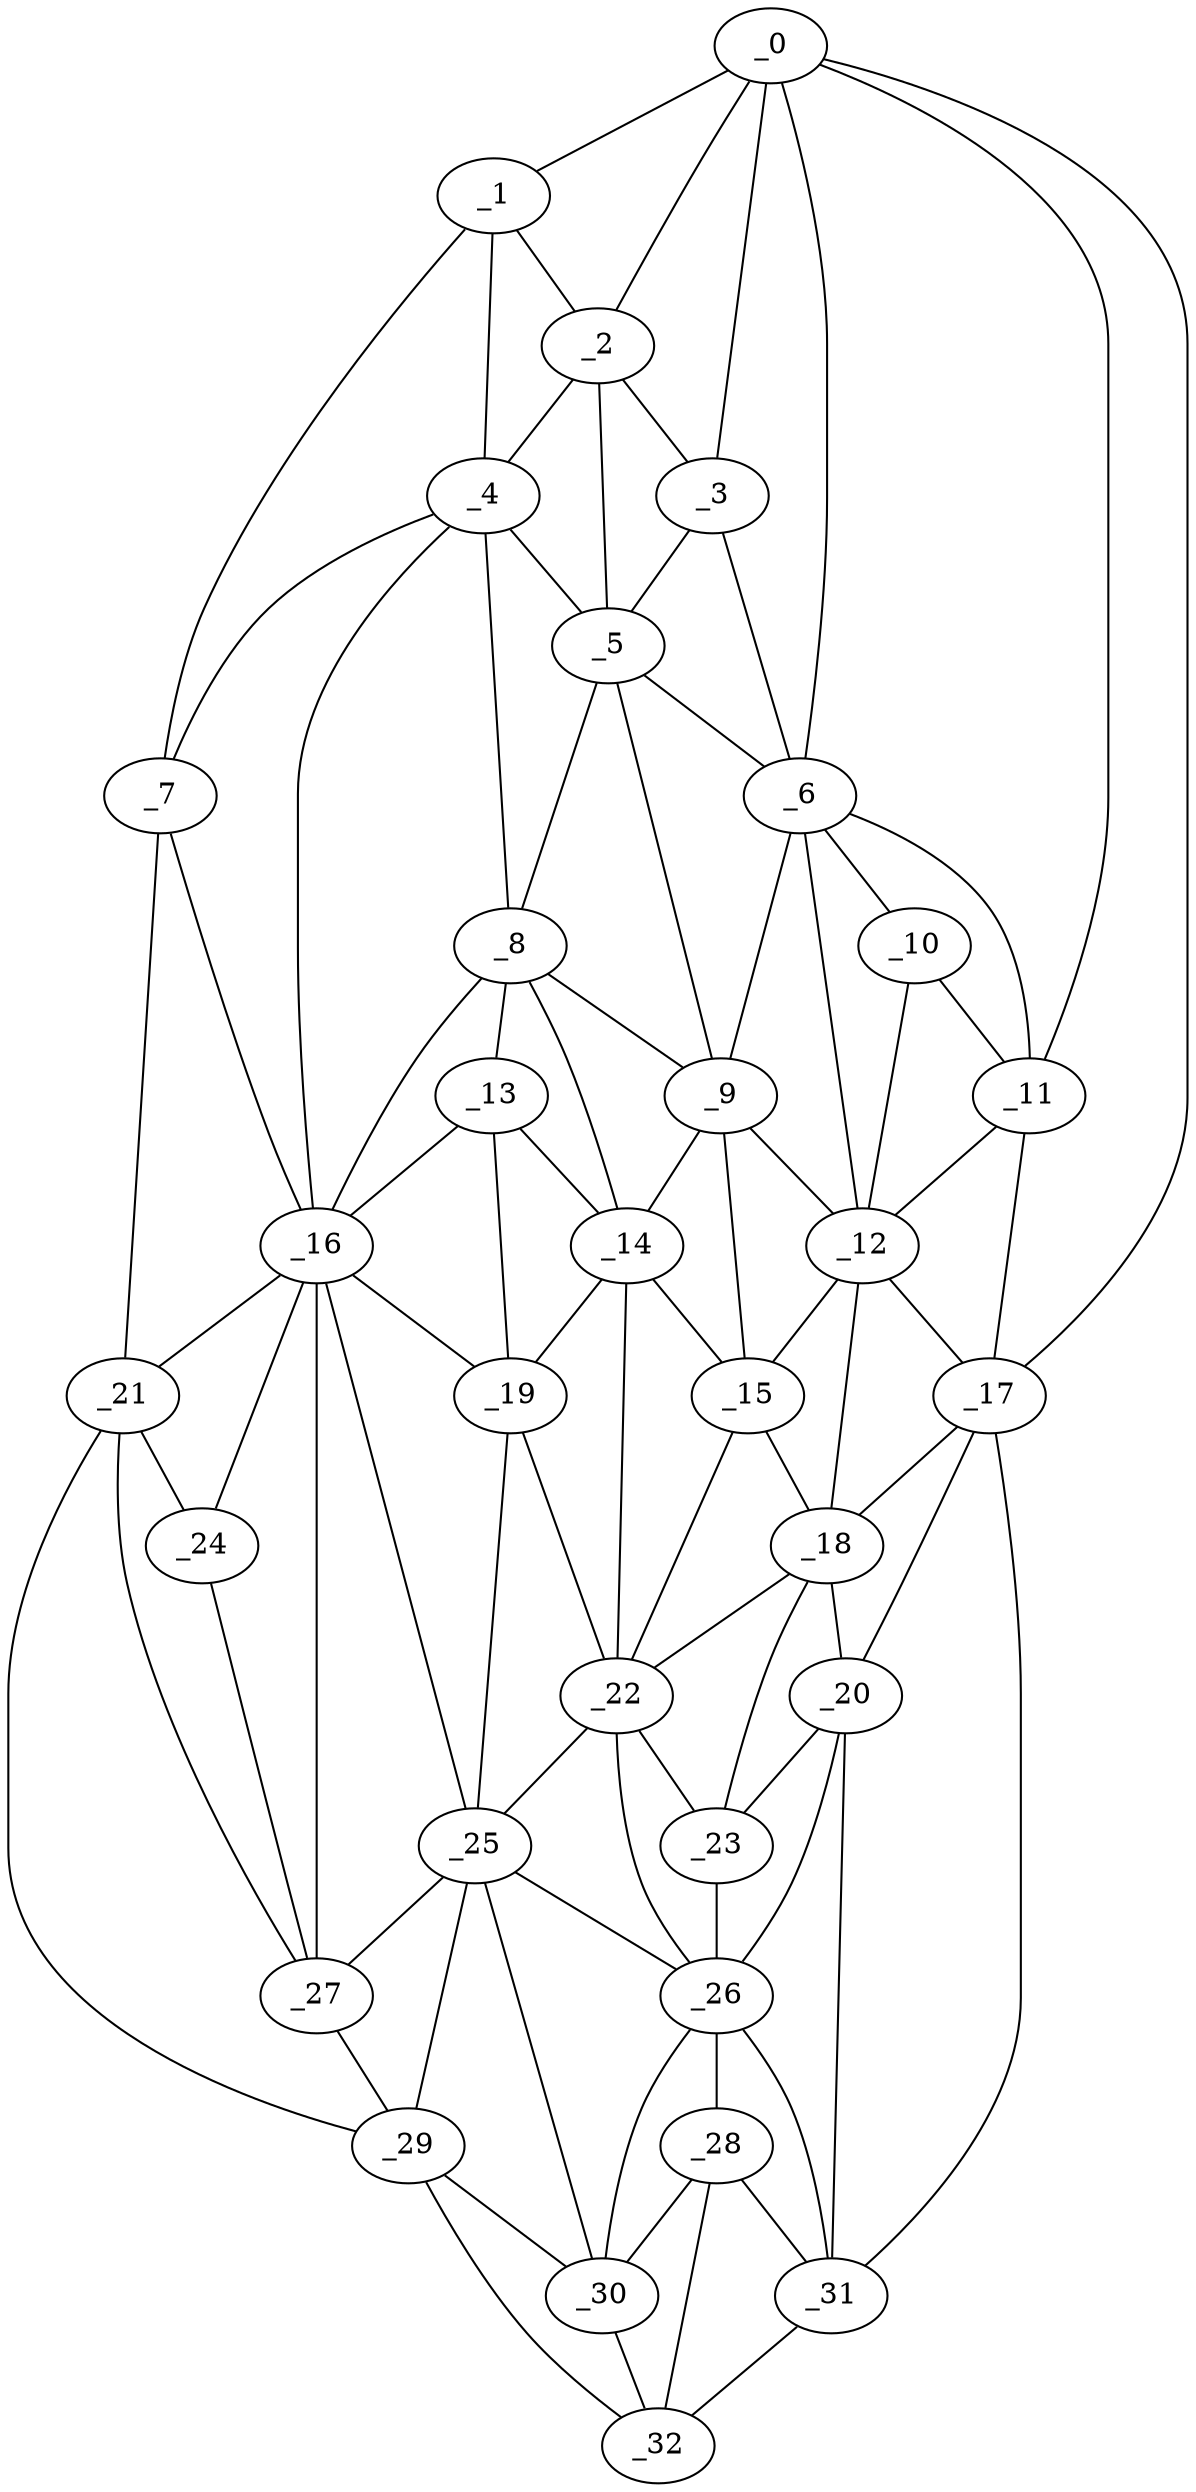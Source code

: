 graph "obj30__90.gxl" {
	_0	 [x=32,
		y=100];
	_1	 [x=36,
		y=70];
	_0 -- _1	 [valence=1];
	_2	 [x=39,
		y=85];
	_0 -- _2	 [valence=1];
	_3	 [x=42,
		y=93];
	_0 -- _3	 [valence=1];
	_6	 [x=50,
		y=95];
	_0 -- _6	 [valence=2];
	_11	 [x=60,
		y=102];
	_0 -- _11	 [valence=2];
	_17	 [x=74,
		y=105];
	_0 -- _17	 [valence=1];
	_1 -- _2	 [valence=2];
	_4	 [x=44,
		y=67];
	_1 -- _4	 [valence=1];
	_7	 [x=51,
		y=6];
	_1 -- _7	 [valence=1];
	_2 -- _3	 [valence=2];
	_2 -- _4	 [valence=2];
	_5	 [x=50,
		y=84];
	_2 -- _5	 [valence=2];
	_3 -- _5	 [valence=2];
	_3 -- _6	 [valence=1];
	_4 -- _5	 [valence=2];
	_4 -- _7	 [valence=2];
	_8	 [x=55,
		y=74];
	_4 -- _8	 [valence=1];
	_16	 [x=72,
		y=59];
	_4 -- _16	 [valence=2];
	_5 -- _6	 [valence=1];
	_5 -- _8	 [valence=2];
	_9	 [x=56,
		y=86];
	_5 -- _9	 [valence=1];
	_6 -- _9	 [valence=2];
	_10	 [x=58,
		y=98];
	_6 -- _10	 [valence=2];
	_6 -- _11	 [valence=1];
	_12	 [x=61,
		y=95];
	_6 -- _12	 [valence=2];
	_7 -- _16	 [valence=2];
	_21	 [x=82,
		y=9];
	_7 -- _21	 [valence=1];
	_8 -- _9	 [valence=2];
	_13	 [x=64,
		y=73];
	_8 -- _13	 [valence=2];
	_14	 [x=65,
		y=80];
	_8 -- _14	 [valence=1];
	_8 -- _16	 [valence=2];
	_9 -- _12	 [valence=1];
	_9 -- _14	 [valence=2];
	_15	 [x=68,
		y=89];
	_9 -- _15	 [valence=2];
	_10 -- _11	 [valence=1];
	_10 -- _12	 [valence=2];
	_11 -- _12	 [valence=1];
	_11 -- _17	 [valence=2];
	_12 -- _15	 [valence=2];
	_12 -- _17	 [valence=2];
	_18	 [x=77,
		y=94];
	_12 -- _18	 [valence=1];
	_13 -- _14	 [valence=2];
	_13 -- _16	 [valence=2];
	_19	 [x=79,
		y=74];
	_13 -- _19	 [valence=2];
	_14 -- _15	 [valence=2];
	_14 -- _19	 [valence=1];
	_22	 [x=83,
		y=83];
	_14 -- _22	 [valence=2];
	_15 -- _18	 [valence=1];
	_15 -- _22	 [valence=2];
	_16 -- _19	 [valence=1];
	_16 -- _21	 [valence=2];
	_24	 [x=89,
		y=49];
	_16 -- _24	 [valence=2];
	_25	 [x=93,
		y=71];
	_16 -- _25	 [valence=2];
	_27	 [x=97,
		y=61];
	_16 -- _27	 [valence=2];
	_17 -- _18	 [valence=1];
	_20	 [x=80,
		y=102];
	_17 -- _20	 [valence=2];
	_31	 [x=103,
		y=105];
	_17 -- _31	 [valence=1];
	_18 -- _20	 [valence=2];
	_18 -- _22	 [valence=2];
	_23	 [x=86,
		y=88];
	_18 -- _23	 [valence=1];
	_19 -- _22	 [valence=1];
	_19 -- _25	 [valence=2];
	_20 -- _23	 [valence=2];
	_26	 [x=94,
		y=88];
	_20 -- _26	 [valence=1];
	_20 -- _31	 [valence=2];
	_21 -- _24	 [valence=1];
	_21 -- _27	 [valence=2];
	_29	 [x=102,
		y=74];
	_21 -- _29	 [valence=1];
	_22 -- _23	 [valence=2];
	_22 -- _25	 [valence=2];
	_22 -- _26	 [valence=2];
	_23 -- _26	 [valence=1];
	_24 -- _27	 [valence=2];
	_25 -- _26	 [valence=1];
	_25 -- _27	 [valence=2];
	_25 -- _29	 [valence=2];
	_30	 [x=103,
		y=79];
	_25 -- _30	 [valence=2];
	_28	 [x=101,
		y=91];
	_26 -- _28	 [valence=2];
	_26 -- _30	 [valence=2];
	_26 -- _31	 [valence=2];
	_27 -- _29	 [valence=1];
	_28 -- _30	 [valence=2];
	_28 -- _31	 [valence=2];
	_32	 [x=106,
		y=93];
	_28 -- _32	 [valence=2];
	_29 -- _30	 [valence=1];
	_29 -- _32	 [valence=1];
	_30 -- _32	 [valence=2];
	_31 -- _32	 [valence=1];
}
